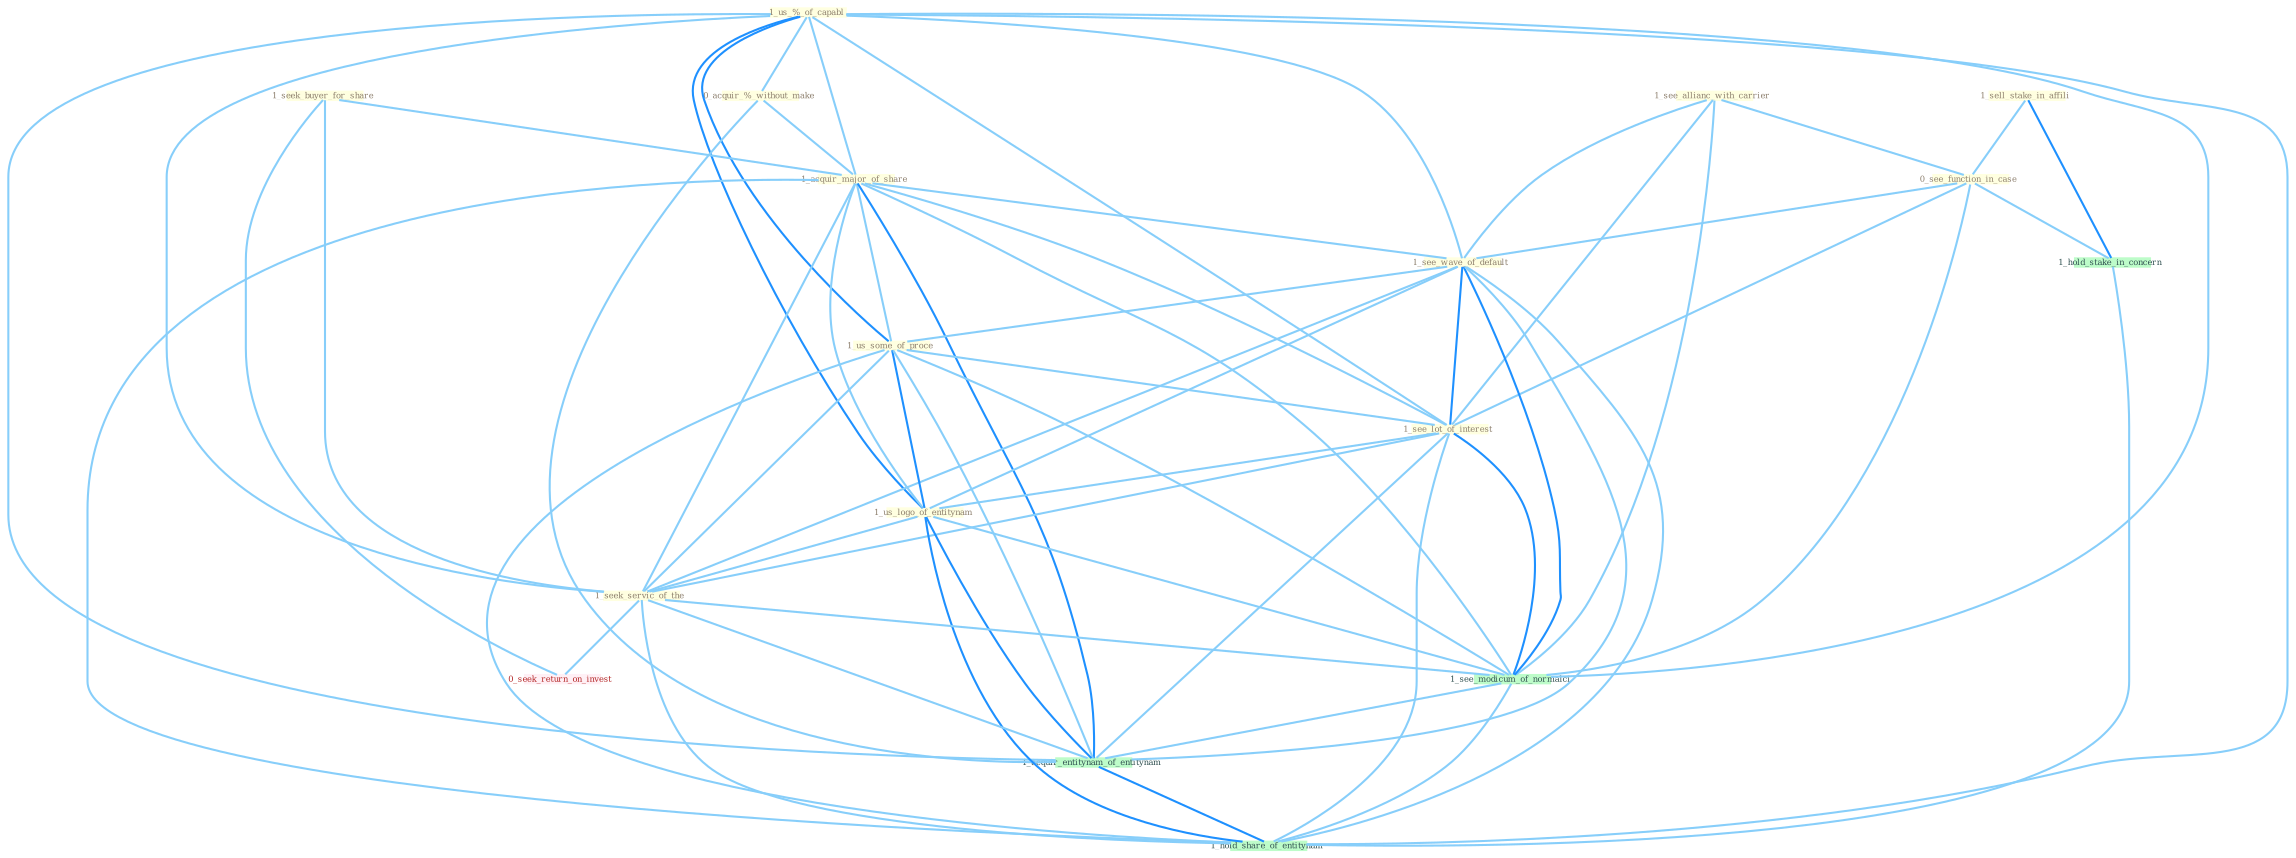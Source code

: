 Graph G{ 
    node
    [shape=polygon,style=filled,width=.5,height=.06,color="#BDFCC9",fixedsize=true,fontsize=4,
    fontcolor="#2f4f4f"];
    {node
    [color="#ffffe0", fontcolor="#8b7d6b"] "1_us_%_of_capabl " "0_acquir_%_without_make " "1_seek_buyer_for_share " "1_acquir_major_of_share " "1_sell_stake_in_affili " "1_see_allianc_with_carrier " "0_see_function_in_case " "1_see_wave_of_default " "1_us_some_of_proce " "1_see_lot_of_interest " "1_us_logo_of_entitynam " "1_seek_servic_of_the "}
{node [color="#fff0f5", fontcolor="#b22222"] "0_seek_return_on_invest "}
edge [color="#B0E2FF"];

	"1_us_%_of_capabl " -- "0_acquir_%_without_make " [w="1", color="#87cefa" ];
	"1_us_%_of_capabl " -- "1_acquir_major_of_share " [w="1", color="#87cefa" ];
	"1_us_%_of_capabl " -- "1_see_wave_of_default " [w="1", color="#87cefa" ];
	"1_us_%_of_capabl " -- "1_us_some_of_proce " [w="2", color="#1e90ff" , len=0.8];
	"1_us_%_of_capabl " -- "1_see_lot_of_interest " [w="1", color="#87cefa" ];
	"1_us_%_of_capabl " -- "1_us_logo_of_entitynam " [w="2", color="#1e90ff" , len=0.8];
	"1_us_%_of_capabl " -- "1_seek_servic_of_the " [w="1", color="#87cefa" ];
	"1_us_%_of_capabl " -- "1_see_modicum_of_normalci " [w="1", color="#87cefa" ];
	"1_us_%_of_capabl " -- "1_acquir_entitynam_of_entitynam " [w="1", color="#87cefa" ];
	"1_us_%_of_capabl " -- "1_hold_share_of_entitynam " [w="1", color="#87cefa" ];
	"0_acquir_%_without_make " -- "1_acquir_major_of_share " [w="1", color="#87cefa" ];
	"0_acquir_%_without_make " -- "1_acquir_entitynam_of_entitynam " [w="1", color="#87cefa" ];
	"1_seek_buyer_for_share " -- "1_acquir_major_of_share " [w="1", color="#87cefa" ];
	"1_seek_buyer_for_share " -- "1_seek_servic_of_the " [w="1", color="#87cefa" ];
	"1_seek_buyer_for_share " -- "0_seek_return_on_invest " [w="1", color="#87cefa" ];
	"1_acquir_major_of_share " -- "1_see_wave_of_default " [w="1", color="#87cefa" ];
	"1_acquir_major_of_share " -- "1_us_some_of_proce " [w="1", color="#87cefa" ];
	"1_acquir_major_of_share " -- "1_see_lot_of_interest " [w="1", color="#87cefa" ];
	"1_acquir_major_of_share " -- "1_us_logo_of_entitynam " [w="1", color="#87cefa" ];
	"1_acquir_major_of_share " -- "1_seek_servic_of_the " [w="1", color="#87cefa" ];
	"1_acquir_major_of_share " -- "1_see_modicum_of_normalci " [w="1", color="#87cefa" ];
	"1_acquir_major_of_share " -- "1_acquir_entitynam_of_entitynam " [w="2", color="#1e90ff" , len=0.8];
	"1_acquir_major_of_share " -- "1_hold_share_of_entitynam " [w="1", color="#87cefa" ];
	"1_sell_stake_in_affili " -- "0_see_function_in_case " [w="1", color="#87cefa" ];
	"1_sell_stake_in_affili " -- "1_hold_stake_in_concern " [w="2", color="#1e90ff" , len=0.8];
	"1_see_allianc_with_carrier " -- "0_see_function_in_case " [w="1", color="#87cefa" ];
	"1_see_allianc_with_carrier " -- "1_see_wave_of_default " [w="1", color="#87cefa" ];
	"1_see_allianc_with_carrier " -- "1_see_lot_of_interest " [w="1", color="#87cefa" ];
	"1_see_allianc_with_carrier " -- "1_see_modicum_of_normalci " [w="1", color="#87cefa" ];
	"0_see_function_in_case " -- "1_see_wave_of_default " [w="1", color="#87cefa" ];
	"0_see_function_in_case " -- "1_see_lot_of_interest " [w="1", color="#87cefa" ];
	"0_see_function_in_case " -- "1_hold_stake_in_concern " [w="1", color="#87cefa" ];
	"0_see_function_in_case " -- "1_see_modicum_of_normalci " [w="1", color="#87cefa" ];
	"1_see_wave_of_default " -- "1_us_some_of_proce " [w="1", color="#87cefa" ];
	"1_see_wave_of_default " -- "1_see_lot_of_interest " [w="2", color="#1e90ff" , len=0.8];
	"1_see_wave_of_default " -- "1_us_logo_of_entitynam " [w="1", color="#87cefa" ];
	"1_see_wave_of_default " -- "1_seek_servic_of_the " [w="1", color="#87cefa" ];
	"1_see_wave_of_default " -- "1_see_modicum_of_normalci " [w="2", color="#1e90ff" , len=0.8];
	"1_see_wave_of_default " -- "1_acquir_entitynam_of_entitynam " [w="1", color="#87cefa" ];
	"1_see_wave_of_default " -- "1_hold_share_of_entitynam " [w="1", color="#87cefa" ];
	"1_us_some_of_proce " -- "1_see_lot_of_interest " [w="1", color="#87cefa" ];
	"1_us_some_of_proce " -- "1_us_logo_of_entitynam " [w="2", color="#1e90ff" , len=0.8];
	"1_us_some_of_proce " -- "1_seek_servic_of_the " [w="1", color="#87cefa" ];
	"1_us_some_of_proce " -- "1_see_modicum_of_normalci " [w="1", color="#87cefa" ];
	"1_us_some_of_proce " -- "1_acquir_entitynam_of_entitynam " [w="1", color="#87cefa" ];
	"1_us_some_of_proce " -- "1_hold_share_of_entitynam " [w="1", color="#87cefa" ];
	"1_see_lot_of_interest " -- "1_us_logo_of_entitynam " [w="1", color="#87cefa" ];
	"1_see_lot_of_interest " -- "1_seek_servic_of_the " [w="1", color="#87cefa" ];
	"1_see_lot_of_interest " -- "1_see_modicum_of_normalci " [w="2", color="#1e90ff" , len=0.8];
	"1_see_lot_of_interest " -- "1_acquir_entitynam_of_entitynam " [w="1", color="#87cefa" ];
	"1_see_lot_of_interest " -- "1_hold_share_of_entitynam " [w="1", color="#87cefa" ];
	"1_us_logo_of_entitynam " -- "1_seek_servic_of_the " [w="1", color="#87cefa" ];
	"1_us_logo_of_entitynam " -- "1_see_modicum_of_normalci " [w="1", color="#87cefa" ];
	"1_us_logo_of_entitynam " -- "1_acquir_entitynam_of_entitynam " [w="2", color="#1e90ff" , len=0.8];
	"1_us_logo_of_entitynam " -- "1_hold_share_of_entitynam " [w="2", color="#1e90ff" , len=0.8];
	"1_seek_servic_of_the " -- "0_seek_return_on_invest " [w="1", color="#87cefa" ];
	"1_seek_servic_of_the " -- "1_see_modicum_of_normalci " [w="1", color="#87cefa" ];
	"1_seek_servic_of_the " -- "1_acquir_entitynam_of_entitynam " [w="1", color="#87cefa" ];
	"1_seek_servic_of_the " -- "1_hold_share_of_entitynam " [w="1", color="#87cefa" ];
	"1_hold_stake_in_concern " -- "1_hold_share_of_entitynam " [w="1", color="#87cefa" ];
	"1_see_modicum_of_normalci " -- "1_acquir_entitynam_of_entitynam " [w="1", color="#87cefa" ];
	"1_see_modicum_of_normalci " -- "1_hold_share_of_entitynam " [w="1", color="#87cefa" ];
	"1_acquir_entitynam_of_entitynam " -- "1_hold_share_of_entitynam " [w="2", color="#1e90ff" , len=0.8];
}